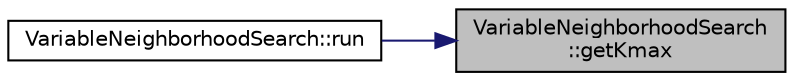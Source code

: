 digraph "VariableNeighborhoodSearch::getKmax"
{
 // LATEX_PDF_SIZE
  edge [fontname="Helvetica",fontsize="10",labelfontname="Helvetica",labelfontsize="10"];
  node [fontname="Helvetica",fontsize="10",shape=record];
  rankdir="RL";
  Node1 [label="VariableNeighborhoodSearch\l::getKmax",height=0.2,width=0.4,color="black", fillcolor="grey75", style="filled", fontcolor="black",tooltip="Devvuelve el tamaño del entorno máximo."];
  Node1 -> Node2 [dir="back",color="midnightblue",fontsize="10",style="solid",fontname="Helvetica"];
  Node2 [label="VariableNeighborhoodSearch::run",height=0.2,width=0.4,color="black", fillcolor="white", style="filled",URL="$class_variable_neighborhood_search.html#a9801bff3a36806d818d300010e0cd529",tooltip="Representa el método que va a realizar la ejecución del algorimo GVNS, para ello se va a partir de un..."];
}
